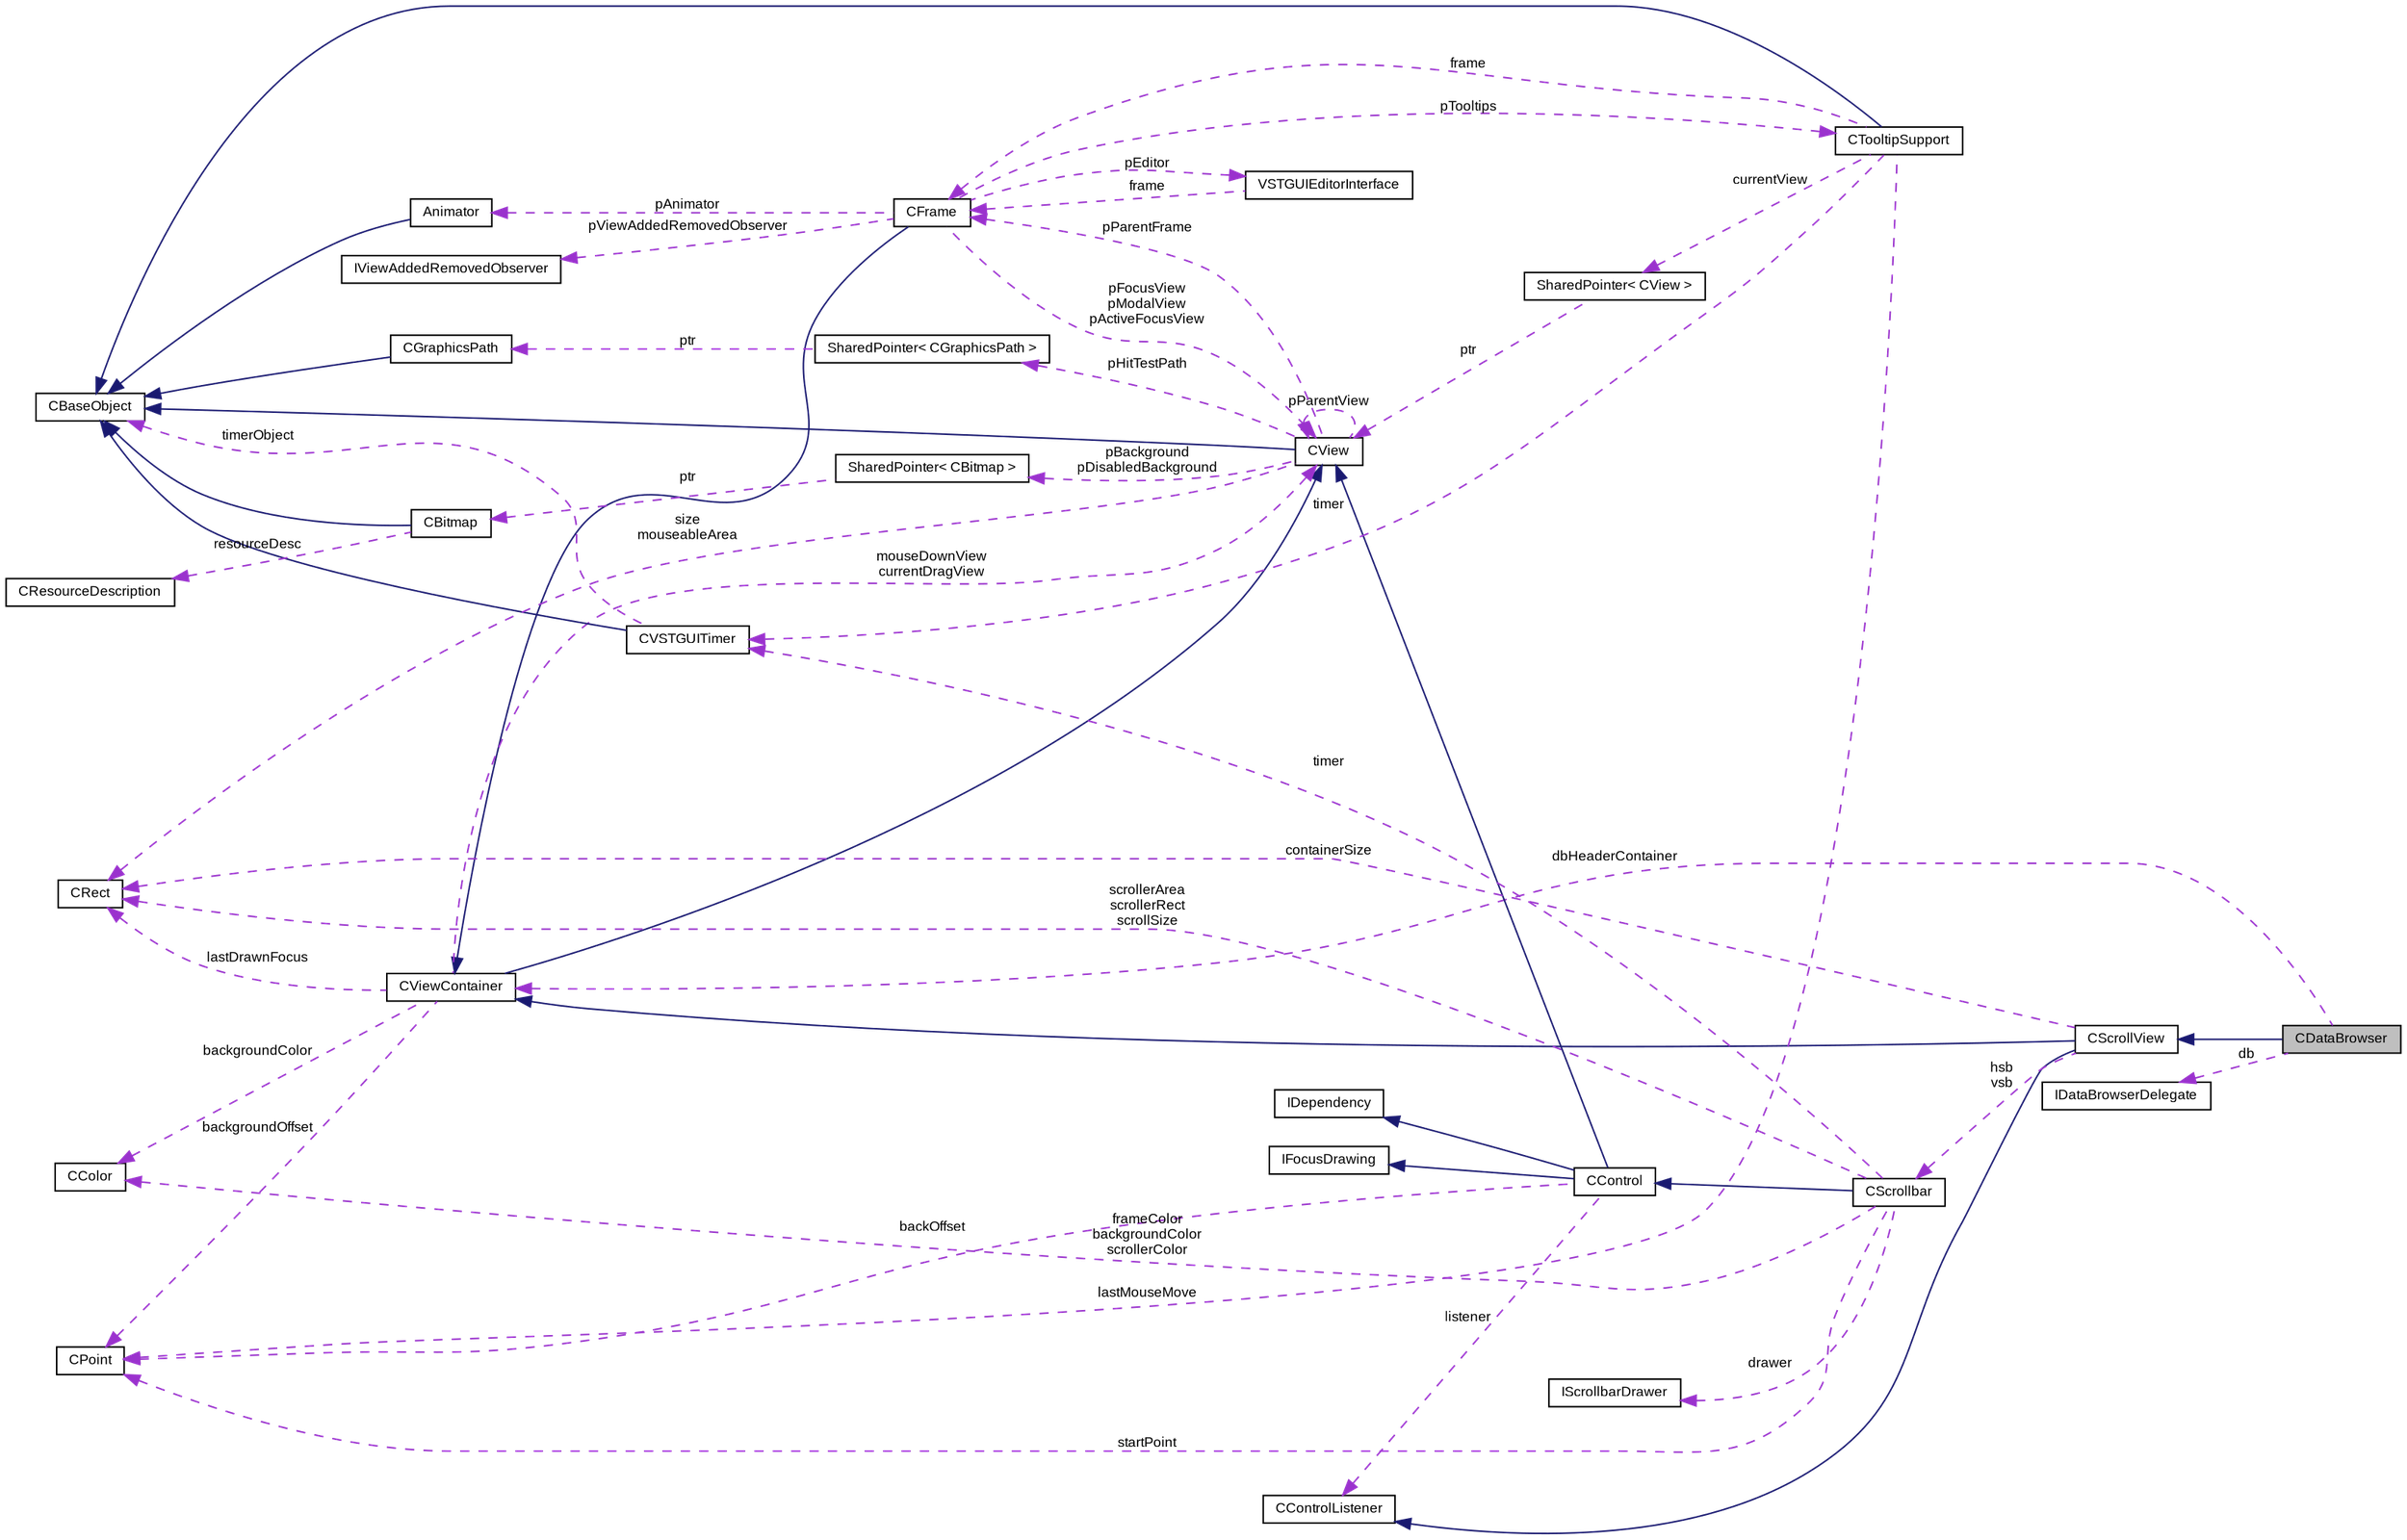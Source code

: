digraph G
{
  bgcolor="transparent";
  edge [fontname="Arial",fontsize="9",labelfontname="Arial",labelfontsize="9"];
  node [fontname="Arial",fontsize="9",shape=record];
  rankdir=LR;
  Node1 [label="CDataBrowser",height=0.2,width=0.4,color="black", fillcolor="grey75", style="filled" fontcolor="black"];
  Node2 -> Node1 [dir=back,color="midnightblue",fontsize="9",style="solid",fontname="Arial"];
  Node2 [label="CScrollView",height=0.2,width=0.4,color="black",URL="$class_v_s_t_g_u_i_1_1_c_scroll_view.html",tooltip="a scrollable container view with scrollbars"];
  Node3 -> Node2 [dir=back,color="midnightblue",fontsize="9",style="solid",fontname="Arial"];
  Node3 [label="CViewContainer",height=0.2,width=0.4,color="black",URL="$class_v_s_t_g_u_i_1_1_c_view_container.html",tooltip="Container Class of CView objects."];
  Node4 -> Node3 [dir=back,color="midnightblue",fontsize="9",style="solid",fontname="Arial"];
  Node4 [label="CView",height=0.2,width=0.4,color="black",URL="$class_v_s_t_g_u_i_1_1_c_view.html",tooltip="Base Class of all view objects."];
  Node5 -> Node4 [dir=back,color="midnightblue",fontsize="9",style="solid",fontname="Arial"];
  Node5 [label="CBaseObject",height=0.2,width=0.4,color="black",URL="$class_v_s_t_g_u_i_1_1_c_base_object.html",tooltip="Base Object with reference counter."];
  Node6 -> Node4 [dir=back,color="darkorchid3",fontsize="9",style="dashed",label="pBackground\npDisabledBackground",fontname="Arial"];
  Node6 [label="SharedPointer\< CBitmap \>",height=0.2,width=0.4,color="black",URL="$class_v_s_t_g_u_i_1_1_shared_pointer.html"];
  Node7 -> Node6 [dir=back,color="darkorchid3",fontsize="9",style="dashed",label="ptr",fontname="Arial"];
  Node7 [label="CBitmap",height=0.2,width=0.4,color="black",URL="$class_v_s_t_g_u_i_1_1_c_bitmap.html",tooltip="Encapsulates various platform depended kinds of bitmaps."];
  Node5 -> Node7 [dir=back,color="midnightblue",fontsize="9",style="solid",fontname="Arial"];
  Node8 -> Node7 [dir=back,color="darkorchid3",fontsize="9",style="dashed",label="resourceDesc",fontname="Arial"];
  Node8 [label="CResourceDescription",height=0.2,width=0.4,color="black",URL="$class_v_s_t_g_u_i_1_1_c_resource_description.html",tooltip="Describes a resource by name or by ID."];
  Node9 -> Node4 [dir=back,color="darkorchid3",fontsize="9",style="dashed",label="pParentFrame",fontname="Arial"];
  Node9 [label="CFrame",height=0.2,width=0.4,color="black",URL="$class_v_s_t_g_u_i_1_1_c_frame.html",tooltip="The CFrame is the parent container of all views."];
  Node3 -> Node9 [dir=back,color="midnightblue",fontsize="9",style="solid",fontname="Arial"];
  Node10 -> Node9 [dir=back,color="darkorchid3",fontsize="9",style="dashed",label="pViewAddedRemovedObserver",fontname="Arial"];
  Node10 [label="IViewAddedRemovedObserver",height=0.2,width=0.4,color="black",URL="$class_v_s_t_g_u_i_1_1_i_view_added_removed_observer.html",tooltip="view added removed observer interface for CFrame"];
  Node4 -> Node9 [dir=back,color="darkorchid3",fontsize="9",style="dashed",label="pFocusView\npModalView\npActiveFocusView",fontname="Arial"];
  Node11 -> Node9 [dir=back,color="darkorchid3",fontsize="9",style="dashed",label="pAnimator",fontname="Arial"];
  Node11 [label="Animator",height=0.2,width=0.4,color="black",URL="$class_v_s_t_g_u_i_1_1_animation_1_1_animator.html",tooltip="Animation runner."];
  Node5 -> Node11 [dir=back,color="midnightblue",fontsize="9",style="solid",fontname="Arial"];
  Node12 -> Node9 [dir=back,color="darkorchid3",fontsize="9",style="dashed",label="pTooltips",fontname="Arial"];
  Node12 [label="CTooltipSupport",height=0.2,width=0.4,color="black",URL="$class_v_s_t_g_u_i_1_1_c_tooltip_support.html",tooltip="Generic Tooltip Support class."];
  Node5 -> Node12 [dir=back,color="midnightblue",fontsize="9",style="solid",fontname="Arial"];
  Node9 -> Node12 [dir=back,color="darkorchid3",fontsize="9",style="dashed",label="frame",fontname="Arial"];
  Node13 -> Node12 [dir=back,color="darkorchid3",fontsize="9",style="dashed",label="currentView",fontname="Arial"];
  Node13 [label="SharedPointer\< CView \>",height=0.2,width=0.4,color="black",URL="$class_v_s_t_g_u_i_1_1_shared_pointer.html"];
  Node4 -> Node13 [dir=back,color="darkorchid3",fontsize="9",style="dashed",label="ptr",fontname="Arial"];
  Node14 -> Node12 [dir=back,color="darkorchid3",fontsize="9",style="dashed",label="lastMouseMove",fontname="Arial"];
  Node14 [label="CPoint",height=0.2,width=0.4,color="black",URL="$struct_v_s_t_g_u_i_1_1_c_point.html",tooltip="Point structure."];
  Node15 -> Node12 [dir=back,color="darkorchid3",fontsize="9",style="dashed",label="timer",fontname="Arial"];
  Node15 [label="CVSTGUITimer",height=0.2,width=0.4,color="black",URL="$class_v_s_t_g_u_i_1_1_c_v_s_t_g_u_i_timer.html",tooltip="A timer class, which posts timer messages to CBaseObjects."];
  Node5 -> Node15 [dir=back,color="midnightblue",fontsize="9",style="solid",fontname="Arial"];
  Node5 -> Node15 [dir=back,color="darkorchid3",fontsize="9",style="dashed",label="timerObject",fontname="Arial"];
  Node16 -> Node9 [dir=back,color="darkorchid3",fontsize="9",style="dashed",label="pEditor",fontname="Arial"];
  Node16 [label="VSTGUIEditorInterface",height=0.2,width=0.4,color="black",URL="$class_v_s_t_g_u_i_1_1_v_s_t_g_u_i_editor_interface.html"];
  Node9 -> Node16 [dir=back,color="darkorchid3",fontsize="9",style="dashed",label="frame",fontname="Arial"];
  Node4 -> Node4 [dir=back,color="darkorchid3",fontsize="9",style="dashed",label="pParentView",fontname="Arial"];
  Node17 -> Node4 [dir=back,color="darkorchid3",fontsize="9",style="dashed",label="pHitTestPath",fontname="Arial"];
  Node17 [label="SharedPointer\< CGraphicsPath \>",height=0.2,width=0.4,color="black",URL="$class_v_s_t_g_u_i_1_1_shared_pointer.html"];
  Node18 -> Node17 [dir=back,color="darkorchid3",fontsize="9",style="dashed",label="ptr",fontname="Arial"];
  Node18 [label="CGraphicsPath",height=0.2,width=0.4,color="black",URL="$class_v_s_t_g_u_i_1_1_c_graphics_path.html",tooltip="Graphics Path Object."];
  Node5 -> Node18 [dir=back,color="midnightblue",fontsize="9",style="solid",fontname="Arial"];
  Node19 -> Node4 [dir=back,color="darkorchid3",fontsize="9",style="dashed",label="size\nmouseableArea",fontname="Arial"];
  Node19 [label="CRect",height=0.2,width=0.4,color="black",URL="$struct_v_s_t_g_u_i_1_1_c_rect.html",tooltip="Rect structure."];
  Node4 -> Node3 [dir=back,color="darkorchid3",fontsize="9",style="dashed",label="mouseDownView\ncurrentDragView",fontname="Arial"];
  Node14 -> Node3 [dir=back,color="darkorchid3",fontsize="9",style="dashed",label="backgroundOffset",fontname="Arial"];
  Node20 -> Node3 [dir=back,color="darkorchid3",fontsize="9",style="dashed",label="backgroundColor",fontname="Arial"];
  Node20 [label="CColor",height=0.2,width=0.4,color="black",URL="$struct_v_s_t_g_u_i_1_1_c_color.html",tooltip="RGBA Color structure."];
  Node19 -> Node3 [dir=back,color="darkorchid3",fontsize="9",style="dashed",label="lastDrawnFocus",fontname="Arial"];
  Node21 -> Node2 [dir=back,color="midnightblue",fontsize="9",style="solid",fontname="Arial"];
  Node21 [label="CControlListener",height=0.2,width=0.4,color="black",URL="$class_c_control_listener.html"];
  Node22 -> Node2 [dir=back,color="darkorchid3",fontsize="9",style="dashed",label="hsb\nvsb",fontname="Arial"];
  Node22 [label="CScrollbar",height=0.2,width=0.4,color="black",URL="$class_v_s_t_g_u_i_1_1_c_scrollbar.html",tooltip="a scrollbar control"];
  Node23 -> Node22 [dir=back,color="midnightblue",fontsize="9",style="solid",fontname="Arial"];
  Node23 [label="CControl",height=0.2,width=0.4,color="black",URL="$class_v_s_t_g_u_i_1_1_c_control.html",tooltip="base class of all VSTGUI controls"];
  Node4 -> Node23 [dir=back,color="midnightblue",fontsize="9",style="solid",fontname="Arial"];
  Node24 -> Node23 [dir=back,color="midnightblue",fontsize="9",style="solid",fontname="Arial"];
  Node24 [label="IFocusDrawing",height=0.2,width=0.4,color="black",URL="$class_v_s_t_g_u_i_1_1_i_focus_drawing.html",tooltip="Custom focus drawing interface."];
  Node25 -> Node23 [dir=back,color="midnightblue",fontsize="9",style="solid",fontname="Arial"];
  Node25 [label="IDependency",height=0.2,width=0.4,color="black",URL="$class_v_s_t_g_u_i_1_1_i_dependency.html",tooltip="simple dependency between objects."];
  Node21 -> Node23 [dir=back,color="darkorchid3",fontsize="9",style="dashed",label="listener",fontname="Arial"];
  Node14 -> Node23 [dir=back,color="darkorchid3",fontsize="9",style="dashed",label="backOffset",fontname="Arial"];
  Node26 -> Node22 [dir=back,color="darkorchid3",fontsize="9",style="dashed",label="drawer",fontname="Arial"];
  Node26 [label="IScrollbarDrawer",height=0.2,width=0.4,color="black",URL="$class_v_s_t_g_u_i_1_1_i_scrollbar_drawer.html"];
  Node14 -> Node22 [dir=back,color="darkorchid3",fontsize="9",style="dashed",label="startPoint",fontname="Arial"];
  Node15 -> Node22 [dir=back,color="darkorchid3",fontsize="9",style="dashed",label="timer",fontname="Arial"];
  Node20 -> Node22 [dir=back,color="darkorchid3",fontsize="9",style="dashed",label="frameColor\nbackgroundColor\nscrollerColor",fontname="Arial"];
  Node19 -> Node22 [dir=back,color="darkorchid3",fontsize="9",style="dashed",label="scrollerArea\nscrollerRect\nscrollSize",fontname="Arial"];
  Node19 -> Node2 [dir=back,color="darkorchid3",fontsize="9",style="dashed",label="containerSize",fontname="Arial"];
  Node3 -> Node1 [dir=back,color="darkorchid3",fontsize="9",style="dashed",label="dbHeaderContainer",fontname="Arial"];
  Node27 -> Node1 [dir=back,color="darkorchid3",fontsize="9",style="dashed",label="db",fontname="Arial"];
  Node27 [label="IDataBrowserDelegate",height=0.2,width=0.4,color="black",URL="$class_v_s_t_g_u_i_1_1_i_data_browser_delegate.html",tooltip="DataBrowser Interface."];
}
